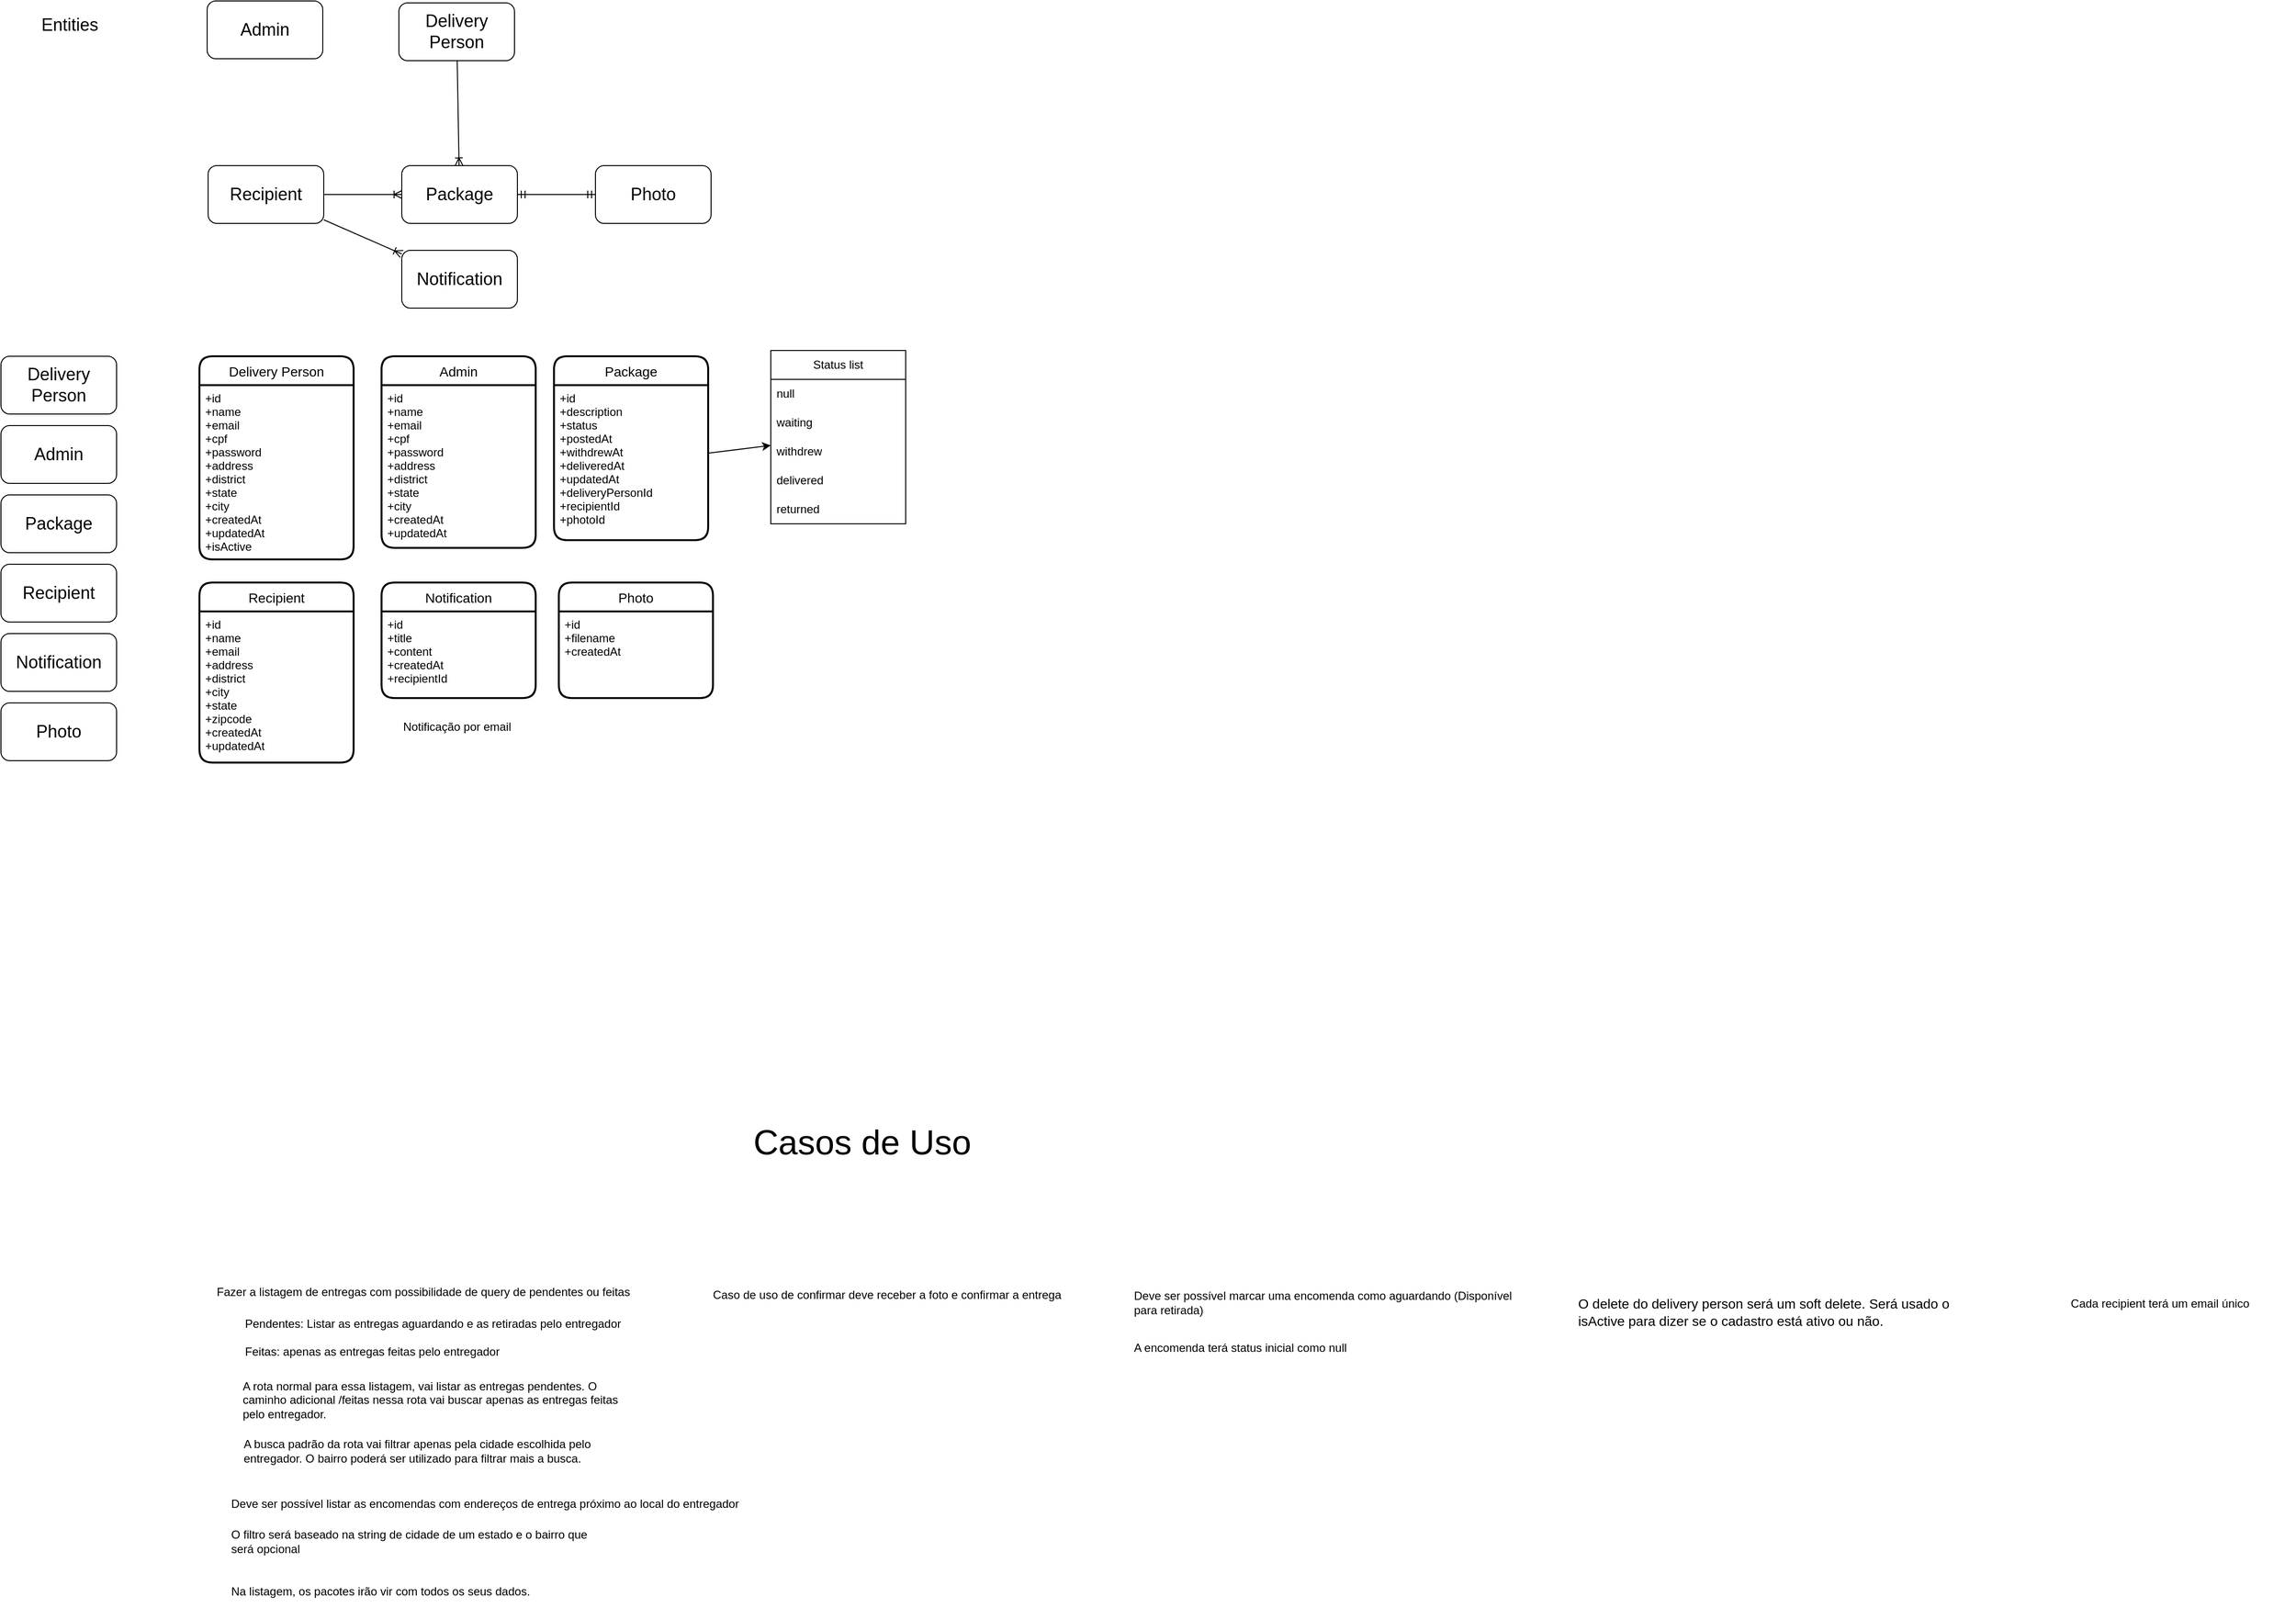 <mxfile>
    <diagram id="r89aeUUbSYoEcmXRv9Xf" name="Page-1">
        <mxGraphModel dx="2560" dy="875" grid="0" gridSize="10" guides="1" tooltips="1" connect="1" arrows="1" fold="1" page="0" pageScale="1" pageWidth="850" pageHeight="1100" math="0" shadow="0">
            <root>
                <mxCell id="0"/>
                <mxCell id="1" parent="0"/>
                <mxCell id="2" value="&lt;font style=&quot;font-size: 18px;&quot;&gt;Entities&lt;/font&gt;" style="text;html=1;align=center;verticalAlign=middle;resizable=0;points=[];autosize=1;strokeColor=none;fillColor=none;" parent="1" vertex="1">
                    <mxGeometry x="-799" y="-252" width="77" height="34" as="geometry"/>
                </mxCell>
                <mxCell id="3" value="Delivery Person" style="rounded=1;whiteSpace=wrap;html=1;fontSize=18;" parent="1" vertex="1">
                    <mxGeometry x="-831" y="109" width="120" height="60" as="geometry"/>
                </mxCell>
                <mxCell id="4" value="Admin" style="rounded=1;whiteSpace=wrap;html=1;fontSize=18;" parent="1" vertex="1">
                    <mxGeometry x="-831" y="181" width="120" height="60" as="geometry"/>
                </mxCell>
                <mxCell id="5" value="Package" style="rounded=1;whiteSpace=wrap;html=1;fontSize=18;" parent="1" vertex="1">
                    <mxGeometry x="-831" y="253" width="120" height="60" as="geometry"/>
                </mxCell>
                <mxCell id="6" value="Recipient" style="rounded=1;whiteSpace=wrap;html=1;fontSize=18;" parent="1" vertex="1">
                    <mxGeometry x="-831" y="325" width="120" height="60" as="geometry"/>
                </mxCell>
                <mxCell id="7" value="Notification" style="rounded=1;whiteSpace=wrap;html=1;fontSize=18;" parent="1" vertex="1">
                    <mxGeometry x="-831" y="397" width="120" height="60" as="geometry"/>
                </mxCell>
                <mxCell id="8" value="Photo" style="rounded=1;whiteSpace=wrap;html=1;fontSize=18;" parent="1" vertex="1">
                    <mxGeometry x="-831" y="469" width="120" height="60" as="geometry"/>
                </mxCell>
                <mxCell id="10" value="Delivery Person" style="swimlane;childLayout=stackLayout;horizontal=1;startSize=30;horizontalStack=0;rounded=1;fontSize=14;fontStyle=0;strokeWidth=2;resizeParent=0;resizeLast=1;shadow=0;dashed=0;align=center;" parent="1" vertex="1">
                    <mxGeometry x="-625" y="109" width="160" height="211" as="geometry">
                        <mxRectangle x="-622" y="167" width="134" height="30" as="alternateBounds"/>
                    </mxGeometry>
                </mxCell>
                <mxCell id="11" value="+id&#10;+name&#10;+email&#10;+cpf&#10;+password&#10;+address&#10;+district&#10;+state&#10;+city&#10;+createdAt&#10;+updatedAt&#10;+isActive" style="align=left;strokeColor=none;fillColor=none;spacingLeft=4;fontSize=12;verticalAlign=top;resizable=0;rotatable=0;part=1;" parent="10" vertex="1">
                    <mxGeometry y="30" width="160" height="181" as="geometry"/>
                </mxCell>
                <mxCell id="12" value="Recipient" style="swimlane;childLayout=stackLayout;horizontal=1;startSize=30;horizontalStack=0;rounded=1;fontSize=14;fontStyle=0;strokeWidth=2;resizeParent=0;resizeLast=1;shadow=0;dashed=0;align=center;" parent="1" vertex="1">
                    <mxGeometry x="-625" y="344" width="160" height="187" as="geometry"/>
                </mxCell>
                <mxCell id="13" value="+id&#10;+name&#10;+email&#10;+address&#10;+district&#10;+city&#10;+state&#10;+zipcode&#10;+createdAt&#10;+updatedAt" style="align=left;strokeColor=none;fillColor=none;spacingLeft=4;fontSize=12;verticalAlign=top;resizable=0;rotatable=0;part=1;" parent="12" vertex="1">
                    <mxGeometry y="30" width="160" height="157" as="geometry"/>
                </mxCell>
                <mxCell id="29" value="Fazer a listagem de entregas com possibilidade de query de pendentes ou feitas" style="text;html=1;align=center;verticalAlign=middle;resizable=0;points=[];autosize=1;strokeColor=none;fillColor=none;" parent="1" vertex="1">
                    <mxGeometry x="-617" y="1068" width="447" height="26" as="geometry"/>
                </mxCell>
                <mxCell id="30" value="&lt;span class=&quot;notion-enable-hover&quot; data-token-index=&quot;0&quot;&gt;Deve ser possível listar as encomendas com endereços de entrega próximo ao local do entregador&lt;/span&gt;" style="text;html=1;align=center;verticalAlign=middle;resizable=0;points=[];autosize=1;strokeColor=none;fillColor=none;" parent="1" vertex="1">
                    <mxGeometry x="-602" y="1288" width="545" height="26" as="geometry"/>
                </mxCell>
                <mxCell id="31" value="Pendentes: Listar as entregas aguardando e as retiradas pelo entregador" style="text;html=1;align=center;verticalAlign=middle;resizable=0;points=[];autosize=1;strokeColor=none;fillColor=none;" parent="1" vertex="1">
                    <mxGeometry x="-587" y="1101" width="408" height="26" as="geometry"/>
                </mxCell>
                <mxCell id="32" value="Feitas: apenas as entregas feitas pelo entregador" style="text;html=1;align=center;verticalAlign=middle;resizable=0;points=[];autosize=1;strokeColor=none;fillColor=none;" parent="1" vertex="1">
                    <mxGeometry x="-587" y="1130" width="282" height="26" as="geometry"/>
                </mxCell>
                <mxCell id="33" value="A rota normal para essa listagem, vai listar as entregas pendentes. O caminho adicional /feitas nessa rota vai buscar apenas as entregas feitas pelo entregador." style="text;html=1;align=left;verticalAlign=middle;resizable=1;points=[];autosize=0;strokeColor=none;fillColor=none;shadow=0;overflow=width;imageAspect=1;whiteSpace=wrap;" parent="1" vertex="1">
                    <mxGeometry x="-580" y="1162" width="393" height="62" as="geometry"/>
                </mxCell>
                <mxCell id="34" value="&lt;div style=&quot;&quot;&gt;&lt;span style=&quot;background-color: initial;&quot;&gt;A busca padrão da rota vai filtrar apenas pela cidade escolhida pelo entregador. O bairro poderá ser utilizado para filtrar mais a busca.&lt;/span&gt;&lt;/div&gt;" style="text;html=1;strokeColor=none;fillColor=none;align=left;verticalAlign=middle;whiteSpace=wrap;rounded=0;shadow=0;fontFamily=Helvetica;fontSize=12;fontColor=default;" parent="1" vertex="1">
                    <mxGeometry x="-581" y="1230" width="396" height="32" as="geometry"/>
                </mxCell>
                <mxCell id="35" value="&lt;div style=&quot;&quot;&gt;Deve ser possível marcar uma encomenda como aguardando (Disponível para retirada)&lt;br&gt;&lt;/div&gt;" style="text;html=1;strokeColor=none;fillColor=none;align=left;verticalAlign=middle;whiteSpace=wrap;rounded=0;shadow=0;fontFamily=Helvetica;fontSize=12;fontColor=default;" parent="1" vertex="1">
                    <mxGeometry x="343" y="1076" width="396" height="32" as="geometry"/>
                </mxCell>
                <mxCell id="36" value="&lt;div style=&quot;&quot;&gt;A encomenda terá status inicial como null&lt;/div&gt;" style="text;html=1;strokeColor=none;fillColor=none;align=left;verticalAlign=middle;whiteSpace=wrap;rounded=0;shadow=0;fontFamily=Helvetica;fontSize=12;fontColor=default;" parent="1" vertex="1">
                    <mxGeometry x="343" y="1123" width="396" height="32" as="geometry"/>
                </mxCell>
                <mxCell id="37" value="&lt;div style=&quot;&quot;&gt;O filtro será baseado na string de cidade de um estado e o bairro que será opcional&lt;/div&gt;" style="text;html=1;strokeColor=none;fillColor=none;align=left;verticalAlign=middle;whiteSpace=wrap;rounded=0;shadow=0;fontFamily=Helvetica;fontSize=12;fontColor=default;" parent="1" vertex="1">
                    <mxGeometry x="-594" y="1324" width="396" height="32" as="geometry"/>
                </mxCell>
                <mxCell id="38" value="&lt;div style=&quot;&quot;&gt;Na listagem, os pacotes irão vir com todos os seus dados.&lt;/div&gt;" style="text;html=1;strokeColor=none;fillColor=none;align=left;verticalAlign=middle;whiteSpace=wrap;rounded=0;shadow=0;fontFamily=Helvetica;fontSize=12;fontColor=default;" parent="1" vertex="1">
                    <mxGeometry x="-594" y="1376" width="396" height="32" as="geometry"/>
                </mxCell>
                <mxCell id="39" value="&lt;div style=&quot;&quot;&gt;Caso de uso de confirmar deve receber a foto e confirmar a entrega&lt;/div&gt;" style="text;html=1;strokeColor=none;fillColor=none;align=left;verticalAlign=middle;whiteSpace=wrap;rounded=0;shadow=0;fontFamily=Helvetica;fontSize=12;fontColor=default;" parent="1" vertex="1">
                    <mxGeometry x="-94" y="1068" width="396" height="32" as="geometry"/>
                </mxCell>
                <mxCell id="40" value="Admin" style="swimlane;childLayout=stackLayout;horizontal=1;startSize=30;horizontalStack=0;rounded=1;fontSize=14;fontStyle=0;strokeWidth=2;resizeParent=0;resizeLast=1;shadow=0;dashed=0;align=center;" parent="1" vertex="1">
                    <mxGeometry x="-436" y="109" width="160" height="199" as="geometry"/>
                </mxCell>
                <mxCell id="41" value="+id&#10;+name&#10;+email&#10;+cpf&#10;+password&#10;+address&#10;+district&#10;+state&#10;+city&#10;+createdAt&#10;+updatedAt" style="align=left;strokeColor=none;fillColor=none;spacingLeft=4;fontSize=12;verticalAlign=top;resizable=0;rotatable=0;part=1;" parent="40" vertex="1">
                    <mxGeometry y="30" width="160" height="169" as="geometry"/>
                </mxCell>
                <mxCell id="42" value="Package" style="swimlane;childLayout=stackLayout;horizontal=1;startSize=30;horizontalStack=0;rounded=1;fontSize=14;fontStyle=0;strokeWidth=2;resizeParent=0;resizeLast=1;shadow=0;dashed=0;align=center;" parent="1" vertex="1">
                    <mxGeometry x="-257" y="109" width="160" height="191" as="geometry">
                        <mxRectangle x="-254" y="167" width="89" height="30" as="alternateBounds"/>
                    </mxGeometry>
                </mxCell>
                <mxCell id="43" value="+id&#10;+description&#10;+status&#10;+postedAt&#10;+withdrewAt&#10;+deliveredAt&#10;+updatedAt&#10;+deliveryPersonId&#10;+recipientId&#10;+photoId" style="align=left;strokeColor=none;fillColor=none;spacingLeft=4;fontSize=12;verticalAlign=top;resizable=0;rotatable=0;part=1;" parent="42" vertex="1">
                    <mxGeometry y="30" width="160" height="161" as="geometry"/>
                </mxCell>
                <mxCell id="44" value="Notification" style="swimlane;childLayout=stackLayout;horizontal=1;startSize=30;horizontalStack=0;rounded=1;fontSize=14;fontStyle=0;strokeWidth=2;resizeParent=0;resizeLast=1;shadow=0;dashed=0;align=center;" parent="1" vertex="1">
                    <mxGeometry x="-436" y="344" width="160" height="120" as="geometry"/>
                </mxCell>
                <mxCell id="45" value="+id&#10;+title&#10;+content&#10;+createdAt&#10;+recipientId" style="align=left;strokeColor=none;fillColor=none;spacingLeft=4;fontSize=12;verticalAlign=top;resizable=0;rotatable=0;part=1;" parent="44" vertex="1">
                    <mxGeometry y="30" width="160" height="90" as="geometry"/>
                </mxCell>
                <mxCell id="47" value="Photo" style="swimlane;childLayout=stackLayout;horizontal=1;startSize=30;horizontalStack=0;rounded=1;fontSize=14;fontStyle=0;strokeWidth=2;resizeParent=0;resizeLast=1;shadow=0;dashed=0;align=center;" parent="1" vertex="1">
                    <mxGeometry x="-252" y="344" width="160" height="120" as="geometry"/>
                </mxCell>
                <mxCell id="48" value="+id&#10;+filename&#10;+createdAt" style="align=left;strokeColor=none;fillColor=none;spacingLeft=4;fontSize=12;verticalAlign=top;resizable=0;rotatable=0;part=1;" parent="47" vertex="1">
                    <mxGeometry y="30" width="160" height="90" as="geometry"/>
                </mxCell>
                <mxCell id="49" value="Status list" style="swimlane;fontStyle=0;childLayout=stackLayout;horizontal=1;startSize=30;horizontalStack=0;resizeParent=1;resizeParentMax=0;resizeLast=0;collapsible=1;marginBottom=0;whiteSpace=wrap;html=1;shadow=0;fontFamily=Helvetica;fontSize=12;fontColor=default;fillColor=none;gradientColor=none;" parent="1" vertex="1">
                    <mxGeometry x="-32" y="103" width="140" height="180" as="geometry"/>
                </mxCell>
                <mxCell id="50" value="null" style="text;strokeColor=none;fillColor=none;align=left;verticalAlign=middle;spacingLeft=4;spacingRight=4;overflow=hidden;points=[[0,0.5],[1,0.5]];portConstraint=eastwest;rotatable=0;whiteSpace=wrap;html=1;shadow=0;fontFamily=Helvetica;fontSize=12;fontColor=default;" parent="49" vertex="1">
                    <mxGeometry y="30" width="140" height="30" as="geometry"/>
                </mxCell>
                <mxCell id="51" value="waiting" style="text;strokeColor=none;fillColor=none;align=left;verticalAlign=middle;spacingLeft=4;spacingRight=4;overflow=hidden;points=[[0,0.5],[1,0.5]];portConstraint=eastwest;rotatable=0;whiteSpace=wrap;html=1;shadow=0;fontFamily=Helvetica;fontSize=12;fontColor=default;" parent="49" vertex="1">
                    <mxGeometry y="60" width="140" height="30" as="geometry"/>
                </mxCell>
                <mxCell id="53" value="withdrew" style="text;strokeColor=none;fillColor=none;align=left;verticalAlign=middle;spacingLeft=4;spacingRight=4;overflow=hidden;points=[[0,0.5],[1,0.5]];portConstraint=eastwest;rotatable=0;whiteSpace=wrap;html=1;shadow=0;fontFamily=Helvetica;fontSize=12;fontColor=default;" parent="49" vertex="1">
                    <mxGeometry y="90" width="140" height="30" as="geometry"/>
                </mxCell>
                <mxCell id="52" value="delivered" style="text;strokeColor=none;fillColor=none;align=left;verticalAlign=middle;spacingLeft=4;spacingRight=4;overflow=hidden;points=[[0,0.5],[1,0.5]];portConstraint=eastwest;rotatable=0;whiteSpace=wrap;html=1;shadow=0;fontFamily=Helvetica;fontSize=12;fontColor=default;" parent="49" vertex="1">
                    <mxGeometry y="120" width="140" height="30" as="geometry"/>
                </mxCell>
                <mxCell id="54" value="returned" style="text;strokeColor=none;fillColor=none;align=left;verticalAlign=middle;spacingLeft=4;spacingRight=4;overflow=hidden;points=[[0,0.5],[1,0.5]];portConstraint=eastwest;rotatable=0;whiteSpace=wrap;html=1;shadow=0;fontFamily=Helvetica;fontSize=12;fontColor=default;" parent="49" vertex="1">
                    <mxGeometry y="150" width="140" height="30" as="geometry"/>
                </mxCell>
                <mxCell id="55" style="edgeStyle=none;html=1;fontFamily=Helvetica;fontSize=12;fontColor=default;" parent="1" source="43" target="49" edge="1">
                    <mxGeometry relative="1" as="geometry"/>
                </mxCell>
                <mxCell id="56" value="Notificação por email" style="text;html=1;align=center;verticalAlign=middle;resizable=0;points=[];autosize=1;strokeColor=none;fillColor=none;fontSize=12;fontFamily=Helvetica;fontColor=default;shadow=0;" parent="1" vertex="1">
                    <mxGeometry x="-423" y="481" width="130" height="26" as="geometry"/>
                </mxCell>
                <mxCell id="57" value="Delivery Person" style="rounded=1;whiteSpace=wrap;html=1;fontSize=18;" parent="1" vertex="1">
                    <mxGeometry x="-418" y="-258" width="120" height="60" as="geometry"/>
                </mxCell>
                <mxCell id="58" value="Admin" style="rounded=1;whiteSpace=wrap;html=1;fontSize=18;" parent="1" vertex="1">
                    <mxGeometry x="-617" y="-260" width="120" height="60" as="geometry"/>
                </mxCell>
                <mxCell id="59" value="Package" style="rounded=1;whiteSpace=wrap;html=1;fontSize=18;" parent="1" vertex="1">
                    <mxGeometry x="-415" y="-89" width="120" height="60" as="geometry"/>
                </mxCell>
                <mxCell id="60" value="Recipient" style="rounded=1;whiteSpace=wrap;html=1;fontSize=18;" parent="1" vertex="1">
                    <mxGeometry x="-616" y="-89" width="120" height="60" as="geometry"/>
                </mxCell>
                <mxCell id="61" value="Notification" style="rounded=1;whiteSpace=wrap;html=1;fontSize=18;" parent="1" vertex="1">
                    <mxGeometry x="-415" y="-1" width="120" height="60" as="geometry"/>
                </mxCell>
                <mxCell id="62" value="Photo" style="rounded=1;whiteSpace=wrap;html=1;fontSize=18;" parent="1" vertex="1">
                    <mxGeometry x="-214" y="-89" width="120" height="60" as="geometry"/>
                </mxCell>
                <mxCell id="63" value="" style="edgeStyle=entityRelationEdgeStyle;fontSize=12;html=1;endArrow=ERoneToMany;fontFamily=Helvetica;fontColor=default;" parent="1" source="60" target="59" edge="1">
                    <mxGeometry width="100" height="100" relative="1" as="geometry">
                        <mxPoint x="-442" y="70" as="sourcePoint"/>
                        <mxPoint x="-342" y="-30" as="targetPoint"/>
                    </mxGeometry>
                </mxCell>
                <mxCell id="64" value="" style="fontSize=12;html=1;endArrow=ERoneToMany;fontFamily=Helvetica;fontColor=default;" parent="1" source="60" target="61" edge="1">
                    <mxGeometry width="100" height="100" relative="1" as="geometry">
                        <mxPoint x="-604" y="125" as="sourcePoint"/>
                        <mxPoint x="-504" y="25" as="targetPoint"/>
                    </mxGeometry>
                </mxCell>
                <mxCell id="65" value="" style="edgeStyle=entityRelationEdgeStyle;fontSize=12;html=1;endArrow=ERmandOne;startArrow=ERmandOne;fontFamily=Helvetica;fontColor=default;" parent="1" source="59" target="62" edge="1">
                    <mxGeometry width="100" height="100" relative="1" as="geometry">
                        <mxPoint x="-275" y="-115" as="sourcePoint"/>
                        <mxPoint x="-175" y="-215" as="targetPoint"/>
                    </mxGeometry>
                </mxCell>
                <mxCell id="66" value="" style="fontSize=12;html=1;endArrow=ERoneToMany;fontFamily=Helvetica;fontColor=default;" parent="1" source="57" target="59" edge="1">
                    <mxGeometry width="100" height="100" relative="1" as="geometry">
                        <mxPoint x="-310" y="-115" as="sourcePoint"/>
                        <mxPoint x="-210" y="-215" as="targetPoint"/>
                    </mxGeometry>
                </mxCell>
                <mxCell id="67" value="&lt;font style=&quot;font-size: 36px;&quot;&gt;Casos de Uso&lt;/font&gt;" style="text;html=1;strokeColor=none;fillColor=none;align=center;verticalAlign=middle;whiteSpace=wrap;rounded=0;" parent="1" vertex="1">
                    <mxGeometry x="-71" y="910" width="268" height="30" as="geometry"/>
                </mxCell>
                <mxCell id="69" value="&lt;p style=&quot;line-height: 30%;&quot;&gt;&lt;font style=&quot;font-size: 14px;&quot;&gt;O delete do delivery person será um soft delete. Será usado o isActive para dizer se o cadastro está ativo ou não.&lt;/font&gt;&lt;/p&gt;" style="text;html=1;strokeColor=none;fillColor=none;align=left;verticalAlign=middle;whiteSpace=wrap;rounded=0;fontSize=36;" parent="1" vertex="1">
                    <mxGeometry x="804" y="1068" width="392" height="59" as="geometry"/>
                </mxCell>
                <mxCell id="70" value="Cada recipient terá um email único" style="text;html=1;strokeColor=none;fillColor=none;align=center;verticalAlign=middle;whiteSpace=wrap;rounded=0;" vertex="1" parent="1">
                    <mxGeometry x="1270" y="1078" width="280" height="30" as="geometry"/>
                </mxCell>
            </root>
        </mxGraphModel>
    </diagram>
</mxfile>